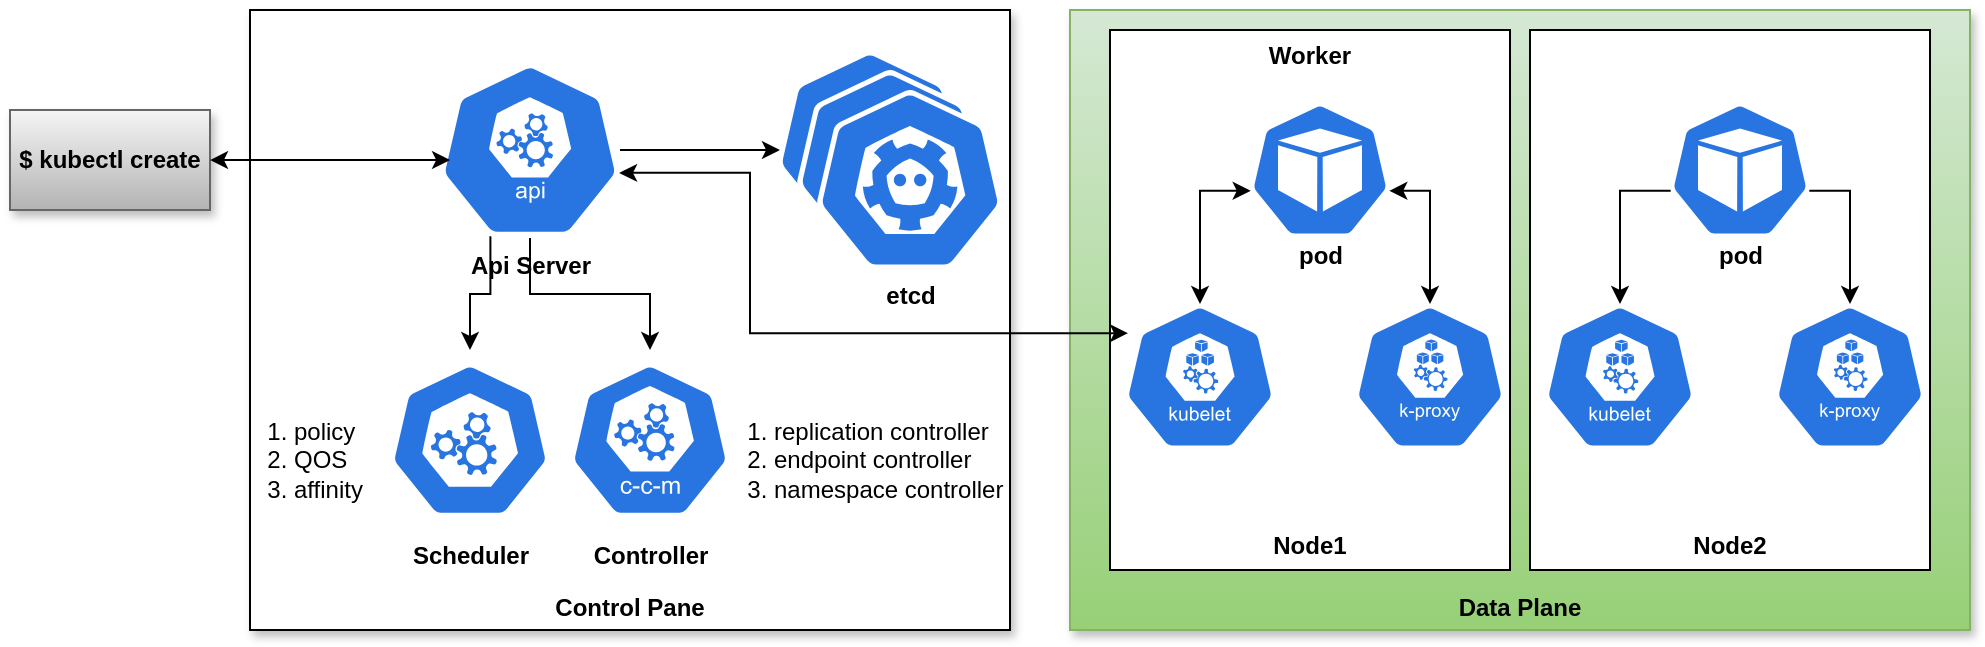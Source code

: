 <mxfile version="12.6.5" type="device"><diagram id="ae4jJuYDGocNd61_CHwr" name="Page-1"><mxGraphModel dx="1106" dy="852" grid="1" gridSize="10" guides="1" tooltips="1" connect="1" arrows="1" fold="1" page="1" pageScale="1" pageWidth="500" pageHeight="1200" math="0" shadow="0"><root><mxCell id="0"/><mxCell id="1" parent="0"/><mxCell id="aWaAJw324tHwp8V0Ahf9-1" value="&lt;b&gt;$ kubectl create&lt;/b&gt;" style="rounded=0;whiteSpace=wrap;html=1;shadow=1;gradientColor=#b3b3b3;fillColor=#f5f5f5;strokeColor=#666666;" parent="1" vertex="1"><mxGeometry x="10" y="80" width="100" height="50" as="geometry"/></mxCell><mxCell id="aWaAJw324tHwp8V0Ahf9-2" value="&lt;b&gt;&lt;br&gt;&lt;br&gt;&lt;br&gt;&lt;br&gt;&lt;br&gt;&lt;br&gt;&lt;br&gt;&lt;br&gt;&lt;br&gt;&lt;br&gt;&lt;br&gt;&lt;br&gt;&lt;br&gt;&lt;br&gt;&lt;br&gt;&lt;br&gt;&lt;br&gt;&lt;br&gt;&lt;br&gt;&lt;br&gt;Control Pane&lt;/b&gt;" style="rounded=0;whiteSpace=wrap;html=1;shadow=1;" parent="1" vertex="1"><mxGeometry x="130" y="30" width="380" height="310" as="geometry"/></mxCell><mxCell id="aWaAJw324tHwp8V0Ahf9-5" value="&lt;br&gt;&lt;br&gt;&lt;br&gt;&lt;br&gt;&lt;br&gt;&lt;br&gt;&lt;br&gt;&lt;br&gt;&lt;br&gt;&lt;br&gt;&lt;br&gt;&lt;br&gt;&lt;br&gt;&lt;br&gt;&lt;br&gt;&lt;br&gt;&lt;br&gt;&lt;br&gt;&lt;br&gt;&lt;br&gt;&lt;b&gt;Data Plane&lt;/b&gt;" style="rounded=0;whiteSpace=wrap;html=1;shadow=1;gradientColor=#97d077;fillColor=#d5e8d4;strokeColor=#82b366;" parent="1" vertex="1"><mxGeometry x="540" y="30" width="450" height="310" as="geometry"/></mxCell><mxCell id="aWaAJw324tHwp8V0Ahf9-14" value="&lt;br&gt;&lt;br&gt;&lt;br&gt;&lt;br&gt;&lt;br&gt;&lt;br&gt;&lt;br&gt;&lt;br&gt;&lt;b&gt;Controller&lt;/b&gt;" style="html=1;dashed=0;whitespace=wrap;fillColor=#2875E2;strokeColor=#ffffff;points=[[0.005,0.63,0],[0.1,0.2,0],[0.9,0.2,0],[0.5,0,0],[0.995,0.63,0],[0.72,0.99,0],[0.5,1,0],[0.28,0.99,0]];shape=mxgraph.kubernetes.icon;prIcon=c_c_m" parent="1" vertex="1"><mxGeometry x="290" y="200" width="80" height="90" as="geometry"/></mxCell><mxCell id="aWaAJw324tHwp8V0Ahf9-17" value="" style="edgeStyle=orthogonalEdgeStyle;rounded=0;orthogonalLoop=1;jettySize=auto;html=1;" parent="1" source="aWaAJw324tHwp8V0Ahf9-15" edge="1"><mxGeometry relative="1" as="geometry"><mxPoint x="395" y="100" as="targetPoint"/></mxGeometry></mxCell><mxCell id="aWaAJw324tHwp8V0Ahf9-29" style="edgeStyle=orthogonalEdgeStyle;rounded=0;orthogonalLoop=1;jettySize=auto;html=1;exitX=0.28;exitY=0.99;exitDx=0;exitDy=0;exitPerimeter=0;entryX=0.5;entryY=0;entryDx=0;entryDy=0;entryPerimeter=0;" parent="1" source="aWaAJw324tHwp8V0Ahf9-15" target="aWaAJw324tHwp8V0Ahf9-21" edge="1"><mxGeometry relative="1" as="geometry"/></mxCell><mxCell id="aWaAJw324tHwp8V0Ahf9-30" style="edgeStyle=orthogonalEdgeStyle;rounded=0;orthogonalLoop=1;jettySize=auto;html=1;exitX=0.5;exitY=1;exitDx=0;exitDy=0;exitPerimeter=0;" parent="1" source="aWaAJw324tHwp8V0Ahf9-15" target="aWaAJw324tHwp8V0Ahf9-14" edge="1"><mxGeometry relative="1" as="geometry"/></mxCell><mxCell id="aWaAJw324tHwp8V0Ahf9-15" value="&lt;br&gt;&lt;br&gt;&lt;br&gt;&lt;br&gt;&lt;br&gt;&lt;br&gt;&lt;br&gt;&lt;br&gt;&lt;b&gt;Api Server&lt;/b&gt;" style="html=1;dashed=0;whitespace=wrap;fillColor=#2875E2;strokeColor=#ffffff;points=[[0.005,0.63,0],[0.1,0.2,0],[0.9,0.2,0],[0.5,0,0],[0.995,0.63,0],[0.72,0.99,0],[0.5,1,0],[0.28,0.99,0]];shape=mxgraph.kubernetes.icon;prIcon=api" parent="1" vertex="1"><mxGeometry x="225" y="56" width="90" height="88" as="geometry"/></mxCell><mxCell id="aWaAJw324tHwp8V0Ahf9-20" value="" style="html=1;dashed=0;whitespace=wrap;fillColor=#2875E2;strokeColor=#ffffff;points=[[0.005,0.63,0],[0.1,0.2,0],[0.9,0.2,0],[0.5,0,0],[0.995,0.63,0],[0.72,0.99,0],[0.5,1,0],[0.28,0.99,0]];shape=mxgraph.kubernetes.icon;prIcon=etcd" parent="1" vertex="1"><mxGeometry x="390" y="50" width="100" height="90" as="geometry"/></mxCell><mxCell id="aWaAJw324tHwp8V0Ahf9-21" value="&lt;br&gt;&lt;br&gt;&lt;br&gt;&lt;br&gt;&lt;br&gt;&lt;br&gt;&lt;br&gt;&lt;br&gt;&lt;b&gt;Scheduler&lt;/b&gt;" style="html=1;dashed=0;whitespace=wrap;fillColor=#2875E2;strokeColor=#ffffff;points=[[0.005,0.63,0],[0.1,0.2,0],[0.9,0.2,0],[0.5,0,0],[0.995,0.63,0],[0.72,0.99,0],[0.5,1,0],[0.28,0.99,0]];shape=mxgraph.kubernetes.icon;prIcon=master" parent="1" vertex="1"><mxGeometry x="200" y="200" width="80" height="90" as="geometry"/></mxCell><mxCell id="aWaAJw324tHwp8V0Ahf9-37" value="" style="group" parent="1" vertex="1" connectable="0"><mxGeometry x="560" y="40" width="210" height="270" as="geometry"/></mxCell><mxCell id="aWaAJw324tHwp8V0Ahf9-6" value="&lt;b&gt;Worker&lt;/b&gt;&lt;br&gt;&lt;br&gt;&lt;br&gt;&lt;br&gt;&lt;br&gt;&lt;br&gt;&lt;br&gt;&lt;br&gt;&lt;br&gt;&lt;br&gt;&lt;br&gt;&lt;br&gt;&lt;br&gt;&lt;br&gt;&lt;br&gt;&lt;br&gt;&lt;br&gt;&lt;b&gt;Node1&lt;/b&gt;" style="rounded=0;whiteSpace=wrap;html=1;" parent="aWaAJw324tHwp8V0Ahf9-37" vertex="1"><mxGeometry width="200" height="270" as="geometry"/></mxCell><mxCell id="aWaAJw324tHwp8V0Ahf9-18" value="" style="html=1;dashed=0;whitespace=wrap;fillColor=#2875E2;strokeColor=#ffffff;points=[[0.005,0.63,0],[0.1,0.2,0],[0.9,0.2,0],[0.5,0,0],[0.995,0.63,0],[0.72,0.99,0],[0.5,1,0],[0.28,0.99,0]];shape=mxgraph.kubernetes.icon;prIcon=kubelet" parent="aWaAJw324tHwp8V0Ahf9-37" vertex="1"><mxGeometry y="137" width="90" height="73" as="geometry"/></mxCell><mxCell id="aWaAJw324tHwp8V0Ahf9-19" value="" style="html=1;dashed=0;whitespace=wrap;fillColor=#2875E2;strokeColor=#ffffff;points=[[0.005,0.63,0],[0.1,0.2,0],[0.9,0.2,0],[0.5,0,0],[0.995,0.63,0],[0.72,0.99,0],[0.5,1,0],[0.28,0.99,0]];shape=mxgraph.kubernetes.icon;prIcon=k_proxy" parent="aWaAJw324tHwp8V0Ahf9-37" vertex="1"><mxGeometry x="110" y="137" width="100" height="73" as="geometry"/></mxCell><mxCell id="aWaAJw324tHwp8V0Ahf9-25" style="edgeStyle=orthogonalEdgeStyle;rounded=0;orthogonalLoop=1;jettySize=auto;html=1;exitX=0.005;exitY=0.63;exitDx=0;exitDy=0;exitPerimeter=0;entryX=0.5;entryY=0;entryDx=0;entryDy=0;entryPerimeter=0;startArrow=classic;startFill=1;" parent="aWaAJw324tHwp8V0Ahf9-37" source="aWaAJw324tHwp8V0Ahf9-24" target="aWaAJw324tHwp8V0Ahf9-18" edge="1"><mxGeometry relative="1" as="geometry"/></mxCell><mxCell id="aWaAJw324tHwp8V0Ahf9-26" style="edgeStyle=orthogonalEdgeStyle;rounded=0;orthogonalLoop=1;jettySize=auto;html=1;exitX=0.995;exitY=0.63;exitDx=0;exitDy=0;exitPerimeter=0;entryX=0.5;entryY=0;entryDx=0;entryDy=0;entryPerimeter=0;startArrow=classic;startFill=1;" parent="aWaAJw324tHwp8V0Ahf9-37" source="aWaAJw324tHwp8V0Ahf9-24" target="aWaAJw324tHwp8V0Ahf9-19" edge="1"><mxGeometry relative="1" as="geometry"/></mxCell><mxCell id="aWaAJw324tHwp8V0Ahf9-24" value="&lt;br&gt;&lt;br&gt;&lt;br&gt;&lt;br&gt;&lt;br&gt;&lt;br&gt;&lt;b&gt;pod&lt;/b&gt;" style="html=1;dashed=0;whitespace=wrap;fillColor=#2875E2;strokeColor=#ffffff;points=[[0.005,0.63,0],[0.1,0.2,0],[0.9,0.2,0],[0.5,0,0],[0.995,0.63,0],[0.72,0.99,0],[0.5,1,0],[0.28,0.99,0]];shape=mxgraph.kubernetes.icon;prIcon=pod" parent="aWaAJw324tHwp8V0Ahf9-37" vertex="1"><mxGeometry x="70" y="30" width="70" height="80" as="geometry"/></mxCell><mxCell id="aWaAJw324tHwp8V0Ahf9-38" value="" style="group" parent="1" vertex="1" connectable="0"><mxGeometry x="770" y="40" width="210" height="270" as="geometry"/></mxCell><mxCell id="aWaAJw324tHwp8V0Ahf9-39" value="&lt;br&gt;&lt;br&gt;&lt;br&gt;&lt;br&gt;&lt;br&gt;&lt;br&gt;&lt;br&gt;&lt;br&gt;&lt;br&gt;&lt;br&gt;&lt;br&gt;&lt;br&gt;&lt;br&gt;&lt;br&gt;&lt;br&gt;&lt;br&gt;&lt;br&gt;&lt;b&gt;Node2&lt;/b&gt;" style="rounded=0;whiteSpace=wrap;html=1;" parent="aWaAJw324tHwp8V0Ahf9-38" vertex="1"><mxGeometry width="200" height="270" as="geometry"/></mxCell><mxCell id="aWaAJw324tHwp8V0Ahf9-40" value="" style="html=1;dashed=0;whitespace=wrap;fillColor=#2875E2;strokeColor=#ffffff;points=[[0.005,0.63,0],[0.1,0.2,0],[0.9,0.2,0],[0.5,0,0],[0.995,0.63,0],[0.72,0.99,0],[0.5,1,0],[0.28,0.99,0]];shape=mxgraph.kubernetes.icon;prIcon=kubelet" parent="aWaAJw324tHwp8V0Ahf9-38" vertex="1"><mxGeometry y="137" width="90" height="73" as="geometry"/></mxCell><mxCell id="aWaAJw324tHwp8V0Ahf9-41" value="" style="html=1;dashed=0;whitespace=wrap;fillColor=#2875E2;strokeColor=#ffffff;points=[[0.005,0.63,0],[0.1,0.2,0],[0.9,0.2,0],[0.5,0,0],[0.995,0.63,0],[0.72,0.99,0],[0.5,1,0],[0.28,0.99,0]];shape=mxgraph.kubernetes.icon;prIcon=k_proxy" parent="aWaAJw324tHwp8V0Ahf9-38" vertex="1"><mxGeometry x="110" y="137" width="100" height="73" as="geometry"/></mxCell><mxCell id="aWaAJw324tHwp8V0Ahf9-42" style="edgeStyle=orthogonalEdgeStyle;rounded=0;orthogonalLoop=1;jettySize=auto;html=1;exitX=0.005;exitY=0.63;exitDx=0;exitDy=0;exitPerimeter=0;entryX=0.5;entryY=0;entryDx=0;entryDy=0;entryPerimeter=0;" parent="aWaAJw324tHwp8V0Ahf9-38" source="aWaAJw324tHwp8V0Ahf9-44" target="aWaAJw324tHwp8V0Ahf9-40" edge="1"><mxGeometry relative="1" as="geometry"/></mxCell><mxCell id="aWaAJw324tHwp8V0Ahf9-43" style="edgeStyle=orthogonalEdgeStyle;rounded=0;orthogonalLoop=1;jettySize=auto;html=1;exitX=0.995;exitY=0.63;exitDx=0;exitDy=0;exitPerimeter=0;entryX=0.5;entryY=0;entryDx=0;entryDy=0;entryPerimeter=0;" parent="aWaAJw324tHwp8V0Ahf9-38" source="aWaAJw324tHwp8V0Ahf9-44" target="aWaAJw324tHwp8V0Ahf9-41" edge="1"><mxGeometry relative="1" as="geometry"/></mxCell><mxCell id="aWaAJw324tHwp8V0Ahf9-44" value="&lt;br&gt;&lt;br&gt;&lt;br&gt;&lt;br&gt;&lt;br&gt;&lt;br&gt;&lt;b&gt;pod&lt;/b&gt;" style="html=1;dashed=0;whitespace=wrap;fillColor=#2875E2;strokeColor=#ffffff;points=[[0.005,0.63,0],[0.1,0.2,0],[0.9,0.2,0],[0.5,0,0],[0.995,0.63,0],[0.72,0.99,0],[0.5,1,0],[0.28,0.99,0]];shape=mxgraph.kubernetes.icon;prIcon=pod" parent="aWaAJw324tHwp8V0Ahf9-38" vertex="1"><mxGeometry x="70" y="30" width="70" height="80" as="geometry"/></mxCell><mxCell id="TMSnDdt0cCQiVZmHbVCz-1" value="" style="html=1;dashed=0;whitespace=wrap;fillColor=#2875E2;strokeColor=#ffffff;points=[[0.005,0.63,0],[0.1,0.2,0],[0.9,0.2,0],[0.5,0,0],[0.995,0.63,0],[0.72,0.99,0],[0.5,1,0],[0.28,0.99,0]];shape=mxgraph.kubernetes.icon;prIcon=etcd" vertex="1" parent="1"><mxGeometry x="400" y="60" width="100" height="90" as="geometry"/></mxCell><mxCell id="TMSnDdt0cCQiVZmHbVCz-3" value="&lt;b&gt;&lt;br&gt;&lt;br&gt;&lt;br&gt;&lt;br&gt;&lt;br&gt;&lt;br&gt;&lt;br&gt;&lt;br&gt;etcd&lt;/b&gt;" style="html=1;dashed=0;whitespace=wrap;fillColor=#2875E2;strokeColor=#ffffff;points=[[0.005,0.63,0],[0.1,0.2,0],[0.9,0.2,0],[0.5,0,0],[0.995,0.63,0],[0.72,0.99,0],[0.5,1,0],[0.28,0.99,0]];shape=mxgraph.kubernetes.icon;prIcon=etcd" vertex="1" parent="1"><mxGeometry x="410" y="70" width="100" height="90" as="geometry"/></mxCell><mxCell id="TMSnDdt0cCQiVZmHbVCz-5" value="&lt;ol&gt;&lt;li&gt;replication controller&lt;/li&gt;&lt;li&gt;endpoint controller&lt;/li&gt;&lt;li&gt;namespace controller&lt;/li&gt;&lt;/ol&gt;" style="text;html=1;strokeColor=none;fillColor=none;align=left;verticalAlign=middle;whiteSpace=wrap;rounded=0;" vertex="1" parent="1"><mxGeometry x="350" y="220" width="160" height="70" as="geometry"/></mxCell><mxCell id="TMSnDdt0cCQiVZmHbVCz-6" style="edgeStyle=orthogonalEdgeStyle;rounded=0;orthogonalLoop=1;jettySize=auto;html=1;entryX=0.056;entryY=0.557;entryDx=0;entryDy=0;entryPerimeter=0;startArrow=classic;startFill=1;" edge="1" parent="1" source="aWaAJw324tHwp8V0Ahf9-1" target="aWaAJw324tHwp8V0Ahf9-15"><mxGeometry relative="1" as="geometry"/></mxCell><mxCell id="TMSnDdt0cCQiVZmHbVCz-7" value="&lt;ol&gt;&lt;li&gt;policy&lt;/li&gt;&lt;li&gt;QOS&lt;/li&gt;&lt;li&gt;affinity&lt;/li&gt;&lt;/ol&gt;" style="text;html=1;strokeColor=none;fillColor=none;align=left;verticalAlign=middle;whiteSpace=wrap;rounded=0;" vertex="1" parent="1"><mxGeometry x="110" y="230" width="90" height="50" as="geometry"/></mxCell><mxCell id="TMSnDdt0cCQiVZmHbVCz-8" style="edgeStyle=orthogonalEdgeStyle;rounded=0;orthogonalLoop=1;jettySize=auto;html=1;exitX=0.1;exitY=0.2;exitDx=0;exitDy=0;exitPerimeter=0;entryX=0.995;entryY=0.63;entryDx=0;entryDy=0;entryPerimeter=0;startArrow=classic;startFill=1;" edge="1" parent="1" source="aWaAJw324tHwp8V0Ahf9-18" target="aWaAJw324tHwp8V0Ahf9-15"><mxGeometry relative="1" as="geometry"><Array as="points"><mxPoint x="380" y="192"/><mxPoint x="380" y="111"/></Array></mxGeometry></mxCell></root></mxGraphModel></diagram></mxfile>